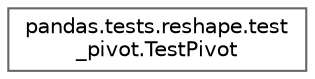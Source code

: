 digraph "Graphical Class Hierarchy"
{
 // LATEX_PDF_SIZE
  bgcolor="transparent";
  edge [fontname=Helvetica,fontsize=10,labelfontname=Helvetica,labelfontsize=10];
  node [fontname=Helvetica,fontsize=10,shape=box,height=0.2,width=0.4];
  rankdir="LR";
  Node0 [id="Node000000",label="pandas.tests.reshape.test\l_pivot.TestPivot",height=0.2,width=0.4,color="grey40", fillcolor="white", style="filled",URL="$d0/d64/classpandas_1_1tests_1_1reshape_1_1test__pivot_1_1TestPivot.html",tooltip=" "];
}
